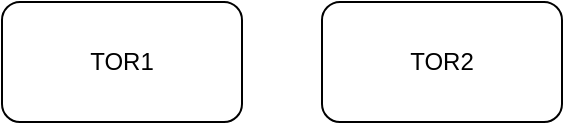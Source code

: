 <mxfile version="14.9.0" type="github">
  <diagram id="B1YT_2KbgSHhYa7NV8CN" name="Page-1">
    <mxGraphModel dx="1033" dy="638" grid="1" gridSize="10" guides="1" tooltips="1" connect="1" arrows="1" fold="1" page="1" pageScale="1" pageWidth="850" pageHeight="1100" math="0" shadow="0">
      <root>
        <mxCell id="0" />
        <mxCell id="1" parent="0" />
        <mxCell id="jOQJGu_451UqzSDvAJVw-1" value="&lt;div&gt;TOR2&lt;/div&gt;" style="rounded=1;whiteSpace=wrap;html=1;" vertex="1" parent="1">
          <mxGeometry x="540" y="430" width="120" height="60" as="geometry" />
        </mxCell>
        <mxCell id="jOQJGu_451UqzSDvAJVw-2" value="TOR1" style="rounded=1;whiteSpace=wrap;html=1;" vertex="1" parent="1">
          <mxGeometry x="380" y="430" width="120" height="60" as="geometry" />
        </mxCell>
      </root>
    </mxGraphModel>
  </diagram>
</mxfile>
